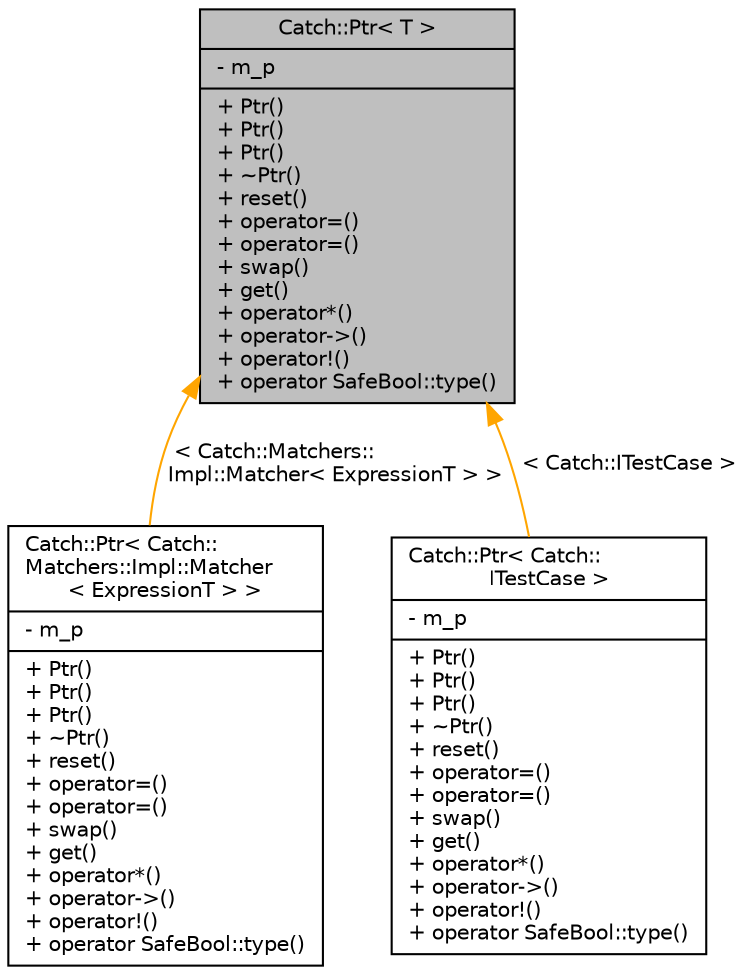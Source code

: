 digraph "Catch::Ptr&lt; T &gt;"
{
  edge [fontname="Helvetica",fontsize="10",labelfontname="Helvetica",labelfontsize="10"];
  node [fontname="Helvetica",fontsize="10",shape=record];
  Node1 [label="{Catch::Ptr\< T \>\n|- m_p\l|+ Ptr()\l+ Ptr()\l+ Ptr()\l+ ~Ptr()\l+ reset()\l+ operator=()\l+ operator=()\l+ swap()\l+ get()\l+ operator*()\l+ operator-\>()\l+ operator!()\l+ operator SafeBool::type()\l}",height=0.2,width=0.4,color="black", fillcolor="grey75", style="filled", fontcolor="black"];
  Node1 -> Node2 [dir="back",color="orange",fontsize="10",style="solid",label=" \< Catch::Matchers::\lImpl::Matcher\< ExpressionT \> \>" ,fontname="Helvetica"];
  Node2 [label="{Catch::Ptr\< Catch::\lMatchers::Impl::Matcher\l\< ExpressionT \> \>\n|- m_p\l|+ Ptr()\l+ Ptr()\l+ Ptr()\l+ ~Ptr()\l+ reset()\l+ operator=()\l+ operator=()\l+ swap()\l+ get()\l+ operator*()\l+ operator-\>()\l+ operator!()\l+ operator SafeBool::type()\l}",height=0.2,width=0.4,color="black", fillcolor="white", style="filled",URL="$classCatch_1_1Ptr.html"];
  Node1 -> Node3 [dir="back",color="orange",fontsize="10",style="solid",label=" \< Catch::ITestCase \>" ,fontname="Helvetica"];
  Node3 [label="{Catch::Ptr\< Catch::\lITestCase \>\n|- m_p\l|+ Ptr()\l+ Ptr()\l+ Ptr()\l+ ~Ptr()\l+ reset()\l+ operator=()\l+ operator=()\l+ swap()\l+ get()\l+ operator*()\l+ operator-\>()\l+ operator!()\l+ operator SafeBool::type()\l}",height=0.2,width=0.4,color="black", fillcolor="white", style="filled",URL="$classCatch_1_1Ptr.html"];
}
